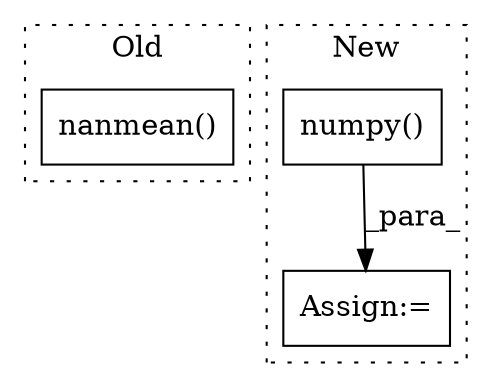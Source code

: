 digraph G {
subgraph cluster0 {
1 [label="nanmean()" a="75" s="2596,2611" l="11,1" shape="box"];
label = "Old";
style="dotted";
}
subgraph cluster1 {
2 [label="numpy()" a="75" s="2390" l="33" shape="box"];
3 [label="Assign:=" a="68" s="2784" l="3" shape="box"];
label = "New";
style="dotted";
}
2 -> 3 [label="_para_"];
}